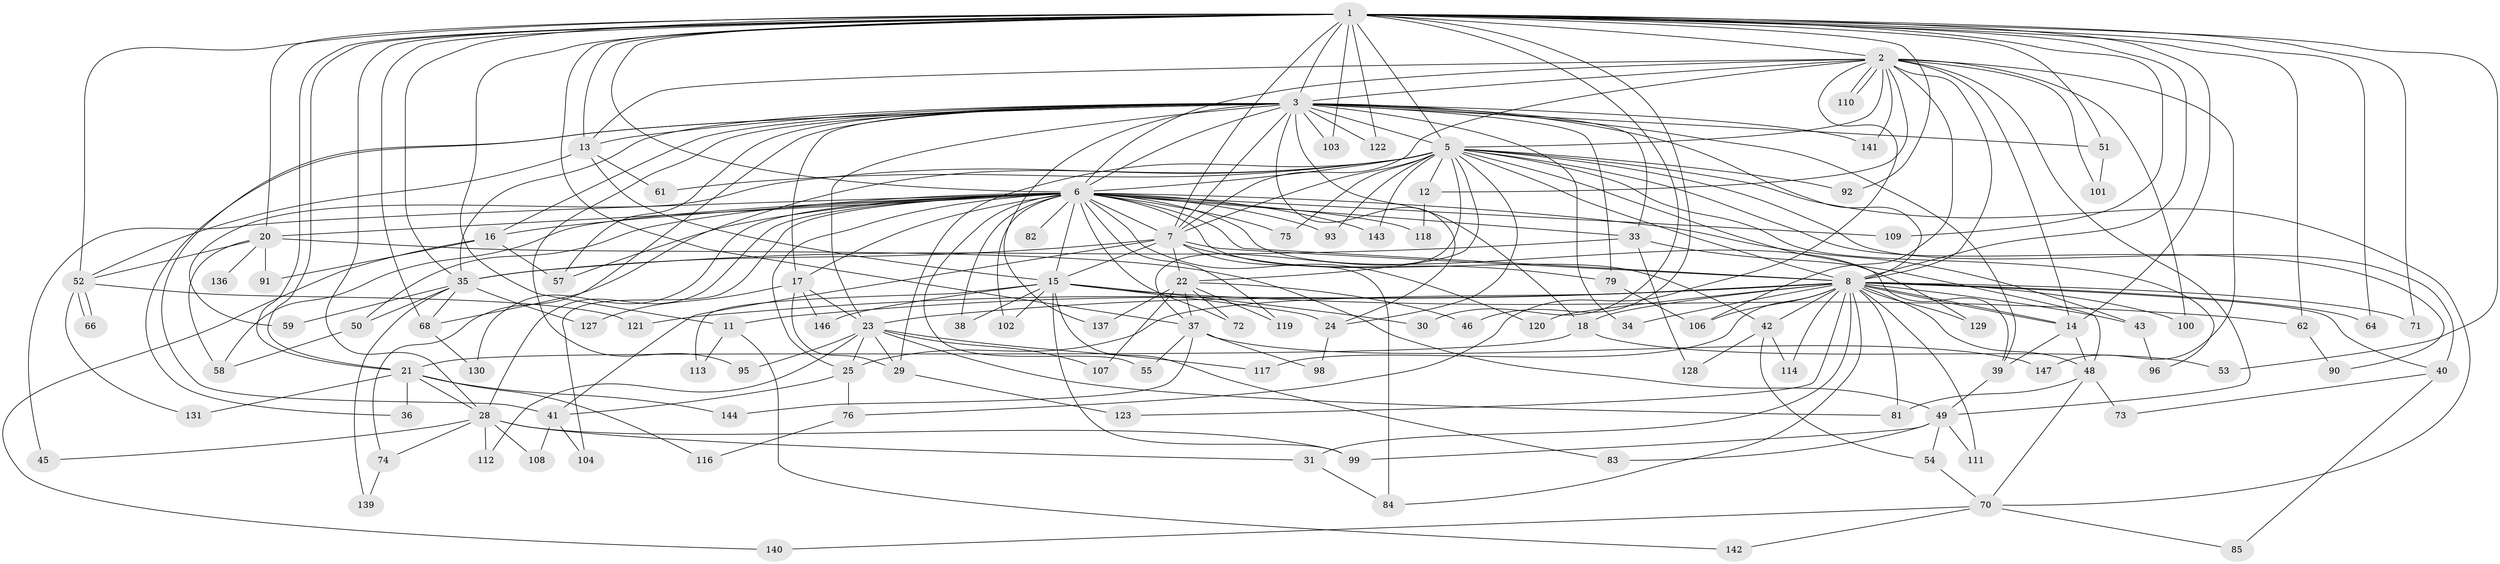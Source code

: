 // original degree distribution, {31: 0.006802721088435374, 21: 0.013605442176870748, 20: 0.013605442176870748, 19: 0.006802721088435374, 26: 0.006802721088435374, 28: 0.006802721088435374, 16: 0.006802721088435374, 23: 0.006802721088435374, 4: 0.08163265306122448, 3: 0.14285714285714285, 6: 0.04081632653061224, 8: 0.02040816326530612, 5: 0.061224489795918366, 9: 0.006802721088435374, 10: 0.006802721088435374, 2: 0.5578231292517006, 7: 0.013605442176870748}
// Generated by graph-tools (version 1.1) at 2025/11/02/27/25 16:11:01]
// undirected, 112 vertices, 255 edges
graph export_dot {
graph [start="1"]
  node [color=gray90,style=filled];
  1 [super="+26"];
  2 [super="+133"];
  3 [super="+4"];
  5 [super="+89"];
  6 [super="+9"];
  7 [super="+69"];
  8 [super="+10"];
  11;
  12;
  13 [super="+135"];
  14 [super="+44"];
  15 [super="+19"];
  16;
  17 [super="+80"];
  18 [super="+77"];
  20 [super="+67"];
  21 [super="+125"];
  22 [super="+27"];
  23 [super="+86"];
  24;
  25 [super="+56"];
  28 [super="+32"];
  29;
  30;
  31 [super="+65"];
  33;
  34;
  35 [super="+63"];
  36;
  37 [super="+115"];
  38;
  39 [super="+94"];
  40;
  41 [super="+78"];
  42;
  43;
  45 [super="+47"];
  46;
  48 [super="+60"];
  49 [super="+88"];
  50;
  51;
  52 [super="+132"];
  53;
  54;
  55;
  57 [super="+134"];
  58;
  59;
  61;
  62 [super="+138"];
  64;
  66;
  68 [super="+105"];
  70 [super="+97"];
  71;
  72;
  73;
  74;
  75;
  76;
  79;
  81 [super="+87"];
  82;
  83;
  84 [super="+145"];
  85;
  90;
  91;
  92;
  93;
  95;
  96;
  98;
  99 [super="+126"];
  100;
  101;
  102;
  103;
  104;
  106 [super="+124"];
  107;
  108;
  109;
  110;
  111;
  112;
  113;
  114;
  116;
  117;
  118;
  119;
  120;
  121;
  122;
  123;
  127;
  128;
  129;
  130;
  131;
  136;
  137;
  139;
  140;
  141;
  142;
  143;
  144;
  146;
  147;
  1 -- 2;
  1 -- 3 [weight=2];
  1 -- 5 [weight=2];
  1 -- 6 [weight=2];
  1 -- 7;
  1 -- 8 [weight=2];
  1 -- 11;
  1 -- 13;
  1 -- 20;
  1 -- 21 [weight=2];
  1 -- 21;
  1 -- 35;
  1 -- 37;
  1 -- 46;
  1 -- 51;
  1 -- 53;
  1 -- 62 [weight=2];
  1 -- 64;
  1 -- 71;
  1 -- 92;
  1 -- 103;
  1 -- 109;
  1 -- 122;
  1 -- 52;
  1 -- 30;
  1 -- 68;
  1 -- 28;
  1 -- 14;
  2 -- 3 [weight=2];
  2 -- 5;
  2 -- 6 [weight=2];
  2 -- 7;
  2 -- 8 [weight=2];
  2 -- 12;
  2 -- 76;
  2 -- 100;
  2 -- 101;
  2 -- 110;
  2 -- 110;
  2 -- 141;
  2 -- 147;
  2 -- 106;
  2 -- 14;
  2 -- 49;
  2 -- 13;
  3 -- 5 [weight=2];
  3 -- 6 [weight=4];
  3 -- 7 [weight=2];
  3 -- 8 [weight=4];
  3 -- 16;
  3 -- 23;
  3 -- 33;
  3 -- 34;
  3 -- 35;
  3 -- 39;
  3 -- 57;
  3 -- 74;
  3 -- 137;
  3 -- 141;
  3 -- 13;
  3 -- 79;
  3 -- 17;
  3 -- 18;
  3 -- 24;
  3 -- 95;
  3 -- 36;
  3 -- 103;
  3 -- 51;
  3 -- 122;
  3 -- 41;
  5 -- 6 [weight=2];
  5 -- 7;
  5 -- 8 [weight=2];
  5 -- 12;
  5 -- 22;
  5 -- 29;
  5 -- 37;
  5 -- 40;
  5 -- 59;
  5 -- 61;
  5 -- 68;
  5 -- 70;
  5 -- 75;
  5 -- 90;
  5 -- 92;
  5 -- 93;
  5 -- 96;
  5 -- 129;
  5 -- 24;
  5 -- 143;
  6 -- 7 [weight=2];
  6 -- 8 [weight=4];
  6 -- 15;
  6 -- 16;
  6 -- 17;
  6 -- 20;
  6 -- 28;
  6 -- 38;
  6 -- 42;
  6 -- 58;
  6 -- 93;
  6 -- 102;
  6 -- 104;
  6 -- 118;
  6 -- 119;
  6 -- 120;
  6 -- 130;
  6 -- 143;
  6 -- 33;
  6 -- 72;
  6 -- 43;
  6 -- 75;
  6 -- 45 [weight=2];
  6 -- 109;
  6 -- 50;
  6 -- 82;
  6 -- 55;
  6 -- 57;
  6 -- 25;
  6 -- 39;
  7 -- 8 [weight=2];
  7 -- 15;
  7 -- 22 [weight=2];
  7 -- 41;
  7 -- 79;
  7 -- 84;
  7 -- 35;
  8 -- 14;
  8 -- 14;
  8 -- 18;
  8 -- 23;
  8 -- 40;
  8 -- 42;
  8 -- 64;
  8 -- 71;
  8 -- 111;
  8 -- 114;
  8 -- 117;
  8 -- 120;
  8 -- 123;
  8 -- 129;
  8 -- 11;
  8 -- 84;
  8 -- 25;
  8 -- 31 [weight=2];
  8 -- 34;
  8 -- 100;
  8 -- 106;
  8 -- 43;
  8 -- 48;
  8 -- 121;
  8 -- 81;
  11 -- 113;
  11 -- 142;
  12 -- 118;
  13 -- 52;
  13 -- 61;
  13 -- 15;
  14 -- 39;
  14 -- 48;
  15 -- 24;
  15 -- 30;
  15 -- 38;
  15 -- 62;
  15 -- 83;
  15 -- 113;
  15 -- 146;
  15 -- 99;
  15 -- 102;
  16 -- 91;
  16 -- 140;
  16 -- 57;
  17 -- 127;
  17 -- 146;
  17 -- 29;
  17 -- 23;
  18 -- 53;
  18 -- 21;
  20 -- 49;
  20 -- 136;
  20 -- 58;
  20 -- 91;
  20 -- 52;
  21 -- 28;
  21 -- 36;
  21 -- 116;
  21 -- 144;
  21 -- 131;
  22 -- 46;
  22 -- 72;
  22 -- 107;
  22 -- 119;
  22 -- 137;
  22 -- 37;
  23 -- 25;
  23 -- 29;
  23 -- 81;
  23 -- 95;
  23 -- 107;
  23 -- 112;
  23 -- 117;
  24 -- 98;
  25 -- 41;
  25 -- 76;
  28 -- 31;
  28 -- 45;
  28 -- 99;
  28 -- 112;
  28 -- 108;
  28 -- 74;
  29 -- 123;
  31 -- 84;
  33 -- 128;
  33 -- 35;
  33 -- 48;
  35 -- 50;
  35 -- 59;
  35 -- 127;
  35 -- 139;
  35 -- 68;
  37 -- 55;
  37 -- 98;
  37 -- 144;
  37 -- 147;
  39 -- 49;
  40 -- 73;
  40 -- 85;
  41 -- 104;
  41 -- 108;
  42 -- 54;
  42 -- 114;
  42 -- 128;
  43 -- 96;
  48 -- 70;
  48 -- 73;
  48 -- 81;
  49 -- 54;
  49 -- 83;
  49 -- 111;
  49 -- 99;
  50 -- 58;
  51 -- 101;
  52 -- 66;
  52 -- 66;
  52 -- 121;
  52 -- 131;
  54 -- 70;
  62 -- 90;
  68 -- 130;
  70 -- 85;
  70 -- 140;
  70 -- 142;
  74 -- 139;
  76 -- 116;
  79 -- 106;
}
